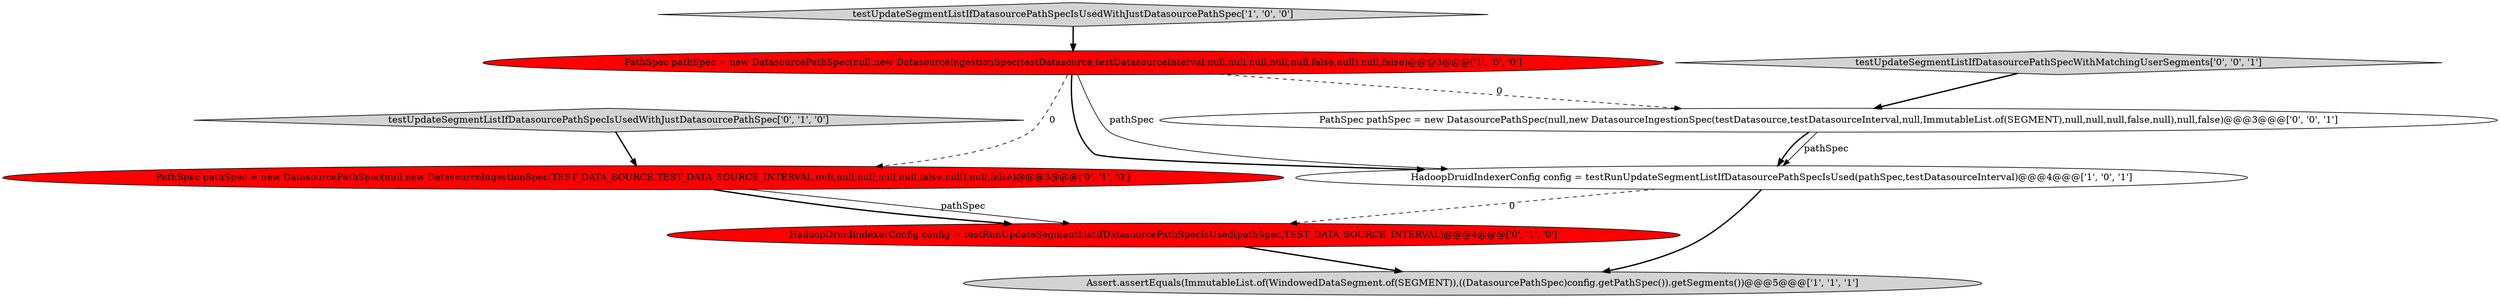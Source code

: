 digraph {
2 [style = filled, label = "testUpdateSegmentListIfDatasourcePathSpecIsUsedWithJustDatasourcePathSpec['1', '0', '0']", fillcolor = lightgray, shape = diamond image = "AAA0AAABBB1BBB"];
6 [style = filled, label = "testUpdateSegmentListIfDatasourcePathSpecIsUsedWithJustDatasourcePathSpec['0', '1', '0']", fillcolor = lightgray, shape = diamond image = "AAA0AAABBB2BBB"];
7 [style = filled, label = "testUpdateSegmentListIfDatasourcePathSpecWithMatchingUserSegments['0', '0', '1']", fillcolor = lightgray, shape = diamond image = "AAA0AAABBB3BBB"];
8 [style = filled, label = "PathSpec pathSpec = new DatasourcePathSpec(null,new DatasourceIngestionSpec(testDatasource,testDatasourceInterval,null,ImmutableList.of(SEGMENT),null,null,null,false,null),null,false)@@@3@@@['0', '0', '1']", fillcolor = white, shape = ellipse image = "AAA0AAABBB3BBB"];
4 [style = filled, label = "PathSpec pathSpec = new DatasourcePathSpec(null,new DatasourceIngestionSpec(TEST_DATA_SOURCE,TEST_DATA_SOURCE_INTERVAL,null,null,null,null,null,false,null),null,false)@@@3@@@['0', '1', '0']", fillcolor = red, shape = ellipse image = "AAA1AAABBB2BBB"];
1 [style = filled, label = "Assert.assertEquals(ImmutableList.of(WindowedDataSegment.of(SEGMENT)),((DatasourcePathSpec)config.getPathSpec()).getSegments())@@@5@@@['1', '1', '1']", fillcolor = lightgray, shape = ellipse image = "AAA0AAABBB1BBB"];
5 [style = filled, label = "HadoopDruidIndexerConfig config = testRunUpdateSegmentListIfDatasourcePathSpecIsUsed(pathSpec,TEST_DATA_SOURCE_INTERVAL)@@@4@@@['0', '1', '0']", fillcolor = red, shape = ellipse image = "AAA1AAABBB2BBB"];
3 [style = filled, label = "HadoopDruidIndexerConfig config = testRunUpdateSegmentListIfDatasourcePathSpecIsUsed(pathSpec,testDatasourceInterval)@@@4@@@['1', '0', '1']", fillcolor = white, shape = ellipse image = "AAA0AAABBB1BBB"];
0 [style = filled, label = "PathSpec pathSpec = new DatasourcePathSpec(null,new DatasourceIngestionSpec(testDatasource,testDatasourceInterval,null,null,null,null,null,false,null),null,false)@@@3@@@['1', '0', '0']", fillcolor = red, shape = ellipse image = "AAA1AAABBB1BBB"];
0->3 [style = bold, label=""];
3->5 [style = dashed, label="0"];
4->5 [style = solid, label="pathSpec"];
5->1 [style = bold, label=""];
6->4 [style = bold, label=""];
0->8 [style = dashed, label="0"];
2->0 [style = bold, label=""];
0->4 [style = dashed, label="0"];
8->3 [style = solid, label="pathSpec"];
3->1 [style = bold, label=""];
0->3 [style = solid, label="pathSpec"];
7->8 [style = bold, label=""];
4->5 [style = bold, label=""];
8->3 [style = bold, label=""];
}
